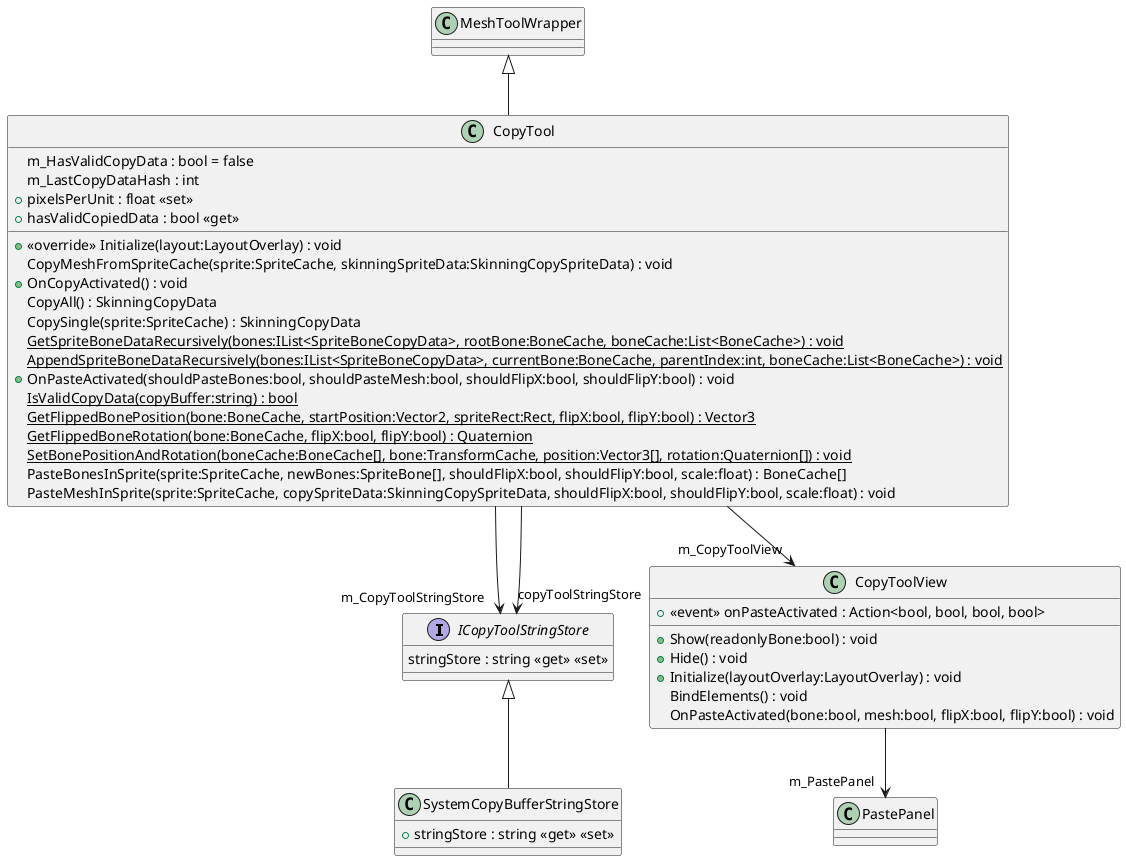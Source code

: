 @startuml
interface ICopyToolStringStore {
    stringStore : string <<get>> <<set>>
}
class SystemCopyBufferStringStore {
    + stringStore : string <<get>> <<set>>
}
class CopyTool {
    m_HasValidCopyData : bool = false
    m_LastCopyDataHash : int
    + pixelsPerUnit : float <<set>>
    + hasValidCopiedData : bool <<get>>
    + <<override>> Initialize(layout:LayoutOverlay) : void
    CopyMeshFromSpriteCache(sprite:SpriteCache, skinningSpriteData:SkinningCopySpriteData) : void
    + OnCopyActivated() : void
    CopyAll() : SkinningCopyData
    CopySingle(sprite:SpriteCache) : SkinningCopyData
    {static} GetSpriteBoneDataRecursively(bones:IList<SpriteBoneCopyData>, rootBone:BoneCache, boneCache:List<BoneCache>) : void
    {static} AppendSpriteBoneDataRecursively(bones:IList<SpriteBoneCopyData>, currentBone:BoneCache, parentIndex:int, boneCache:List<BoneCache>) : void
    + OnPasteActivated(shouldPasteBones:bool, shouldPasteMesh:bool, shouldFlipX:bool, shouldFlipY:bool) : void
    {static} IsValidCopyData(copyBuffer:string) : bool
    {static} GetFlippedBonePosition(bone:BoneCache, startPosition:Vector2, spriteRect:Rect, flipX:bool, flipY:bool) : Vector3
    {static} GetFlippedBoneRotation(bone:BoneCache, flipX:bool, flipY:bool) : Quaternion
    {static} SetBonePositionAndRotation(boneCache:BoneCache[], bone:TransformCache, position:Vector3[], rotation:Quaternion[]) : void
    PasteBonesInSprite(sprite:SpriteCache, newBones:SpriteBone[], shouldFlipX:bool, shouldFlipY:bool, scale:float) : BoneCache[]
    PasteMeshInSprite(sprite:SpriteCache, copySpriteData:SkinningCopySpriteData, shouldFlipX:bool, shouldFlipY:bool, scale:float) : void
}
class CopyToolView {
    +  <<event>> onPasteActivated : Action<bool, bool, bool, bool> 
    + Show(readonlyBone:bool) : void
    + Hide() : void
    + Initialize(layoutOverlay:LayoutOverlay) : void
    BindElements() : void
    OnPasteActivated(bone:bool, mesh:bool, flipX:bool, flipY:bool) : void
}
ICopyToolStringStore <|-- SystemCopyBufferStringStore
MeshToolWrapper <|-- CopyTool
CopyTool --> "m_CopyToolStringStore" ICopyToolStringStore
CopyTool --> "m_CopyToolView" CopyToolView
CopyTool --> "copyToolStringStore" ICopyToolStringStore
CopyToolView --> "m_PastePanel" PastePanel
@enduml
